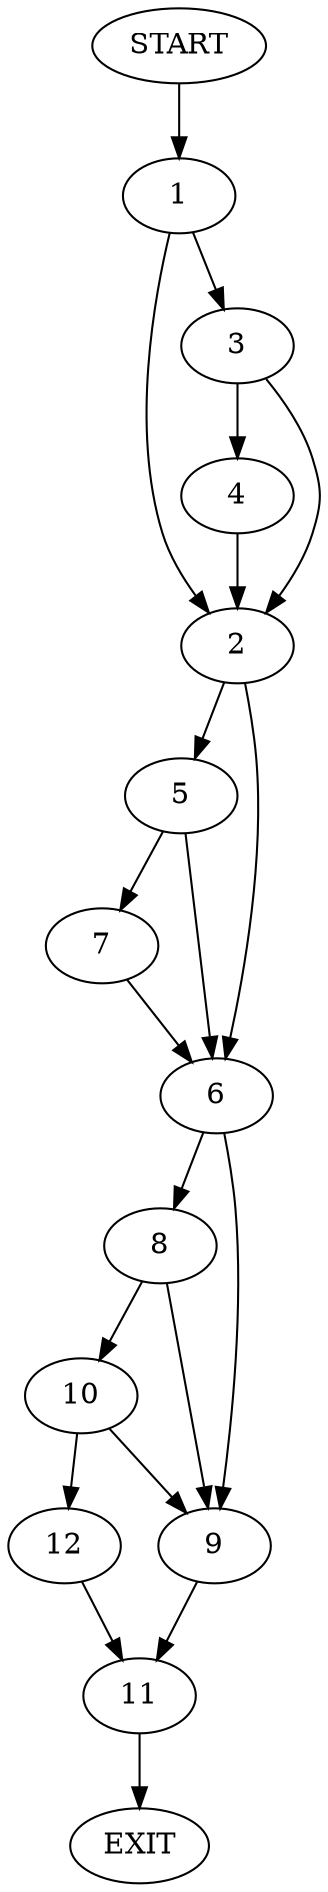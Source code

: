 digraph {
0 [label="START"]
13 [label="EXIT"]
0 -> 1
1 -> 2
1 -> 3
3 -> 2
3 -> 4
2 -> 5
2 -> 6
4 -> 2
5 -> 6
5 -> 7
6 -> 8
6 -> 9
7 -> 6
8 -> 10
8 -> 9
9 -> 11
10 -> 12
10 -> 9
12 -> 11
11 -> 13
}
